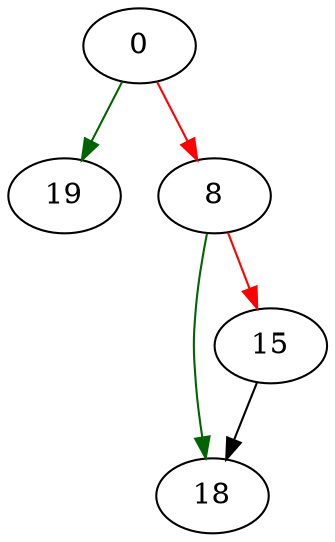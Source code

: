 strict digraph "write_output" {
	// Node definitions.
	0 [entry=true];
	19;
	8;
	18;
	15;

	// Edge definitions.
	0 -> 19 [
		color=darkgreen
		cond=true
	];
	0 -> 8 [
		color=red
		cond=false
	];
	8 -> 18 [
		color=darkgreen
		cond=true
	];
	8 -> 15 [
		color=red
		cond=false
	];
	15 -> 18;
}